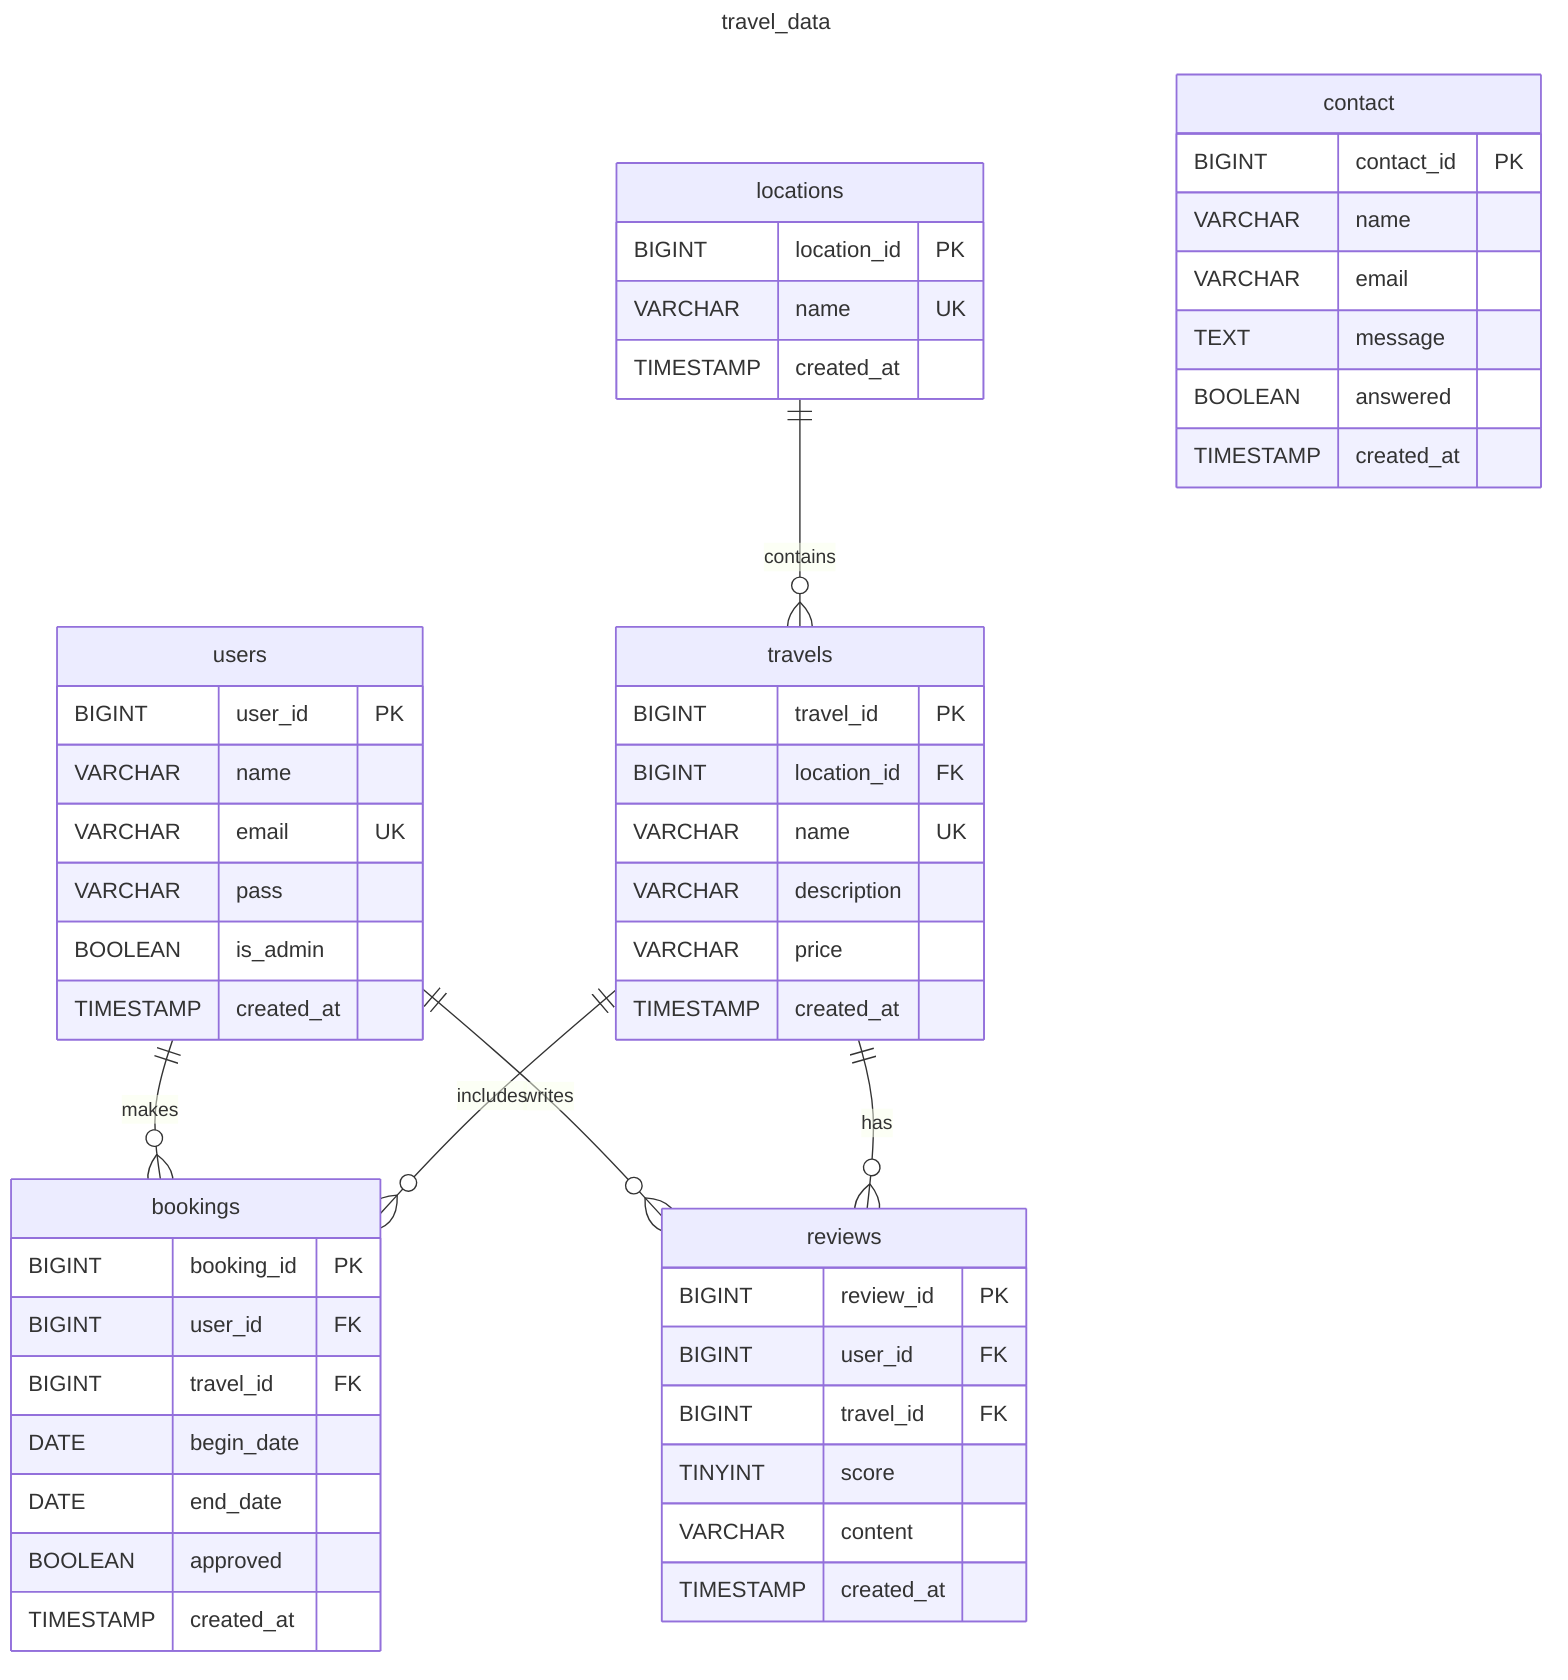 ---
title: travel_data
---
erDiagram
    users {
        BIGINT user_id PK
        VARCHAR name
        VARCHAR email UK
        VARCHAR pass
        BOOLEAN is_admin
        TIMESTAMP created_at
    }

    locations {
        BIGINT location_id PK
        VARCHAR name UK
        TIMESTAMP created_at
    }

    travels {
        BIGINT travel_id PK
        BIGINT location_id FK
        VARCHAR name UK
        VARCHAR description
        VARCHAR price
        TIMESTAMP created_at
    }

    bookings {
        BIGINT booking_id PK
        BIGINT user_id FK
        BIGINT travel_id FK
        DATE begin_date
        DATE end_date
        BOOLEAN approved
        TIMESTAMP created_at
    }

    reviews {
        BIGINT review_id PK
        BIGINT user_id FK
        BIGINT travel_id FK
        TINYINT score
        VARCHAR content
        TIMESTAMP created_at
    }

    contact {
        BIGINT contact_id PK
        VARCHAR name
        VARCHAR email
        TEXT message
        BOOLEAN answered
        TIMESTAMP created_at
    }

    users ||--o{ bookings: makes
    users ||--o{ reviews: writes
    travels ||--o{ bookings: includes
    travels ||--o{ reviews: has
    locations ||--o{ travels: contains